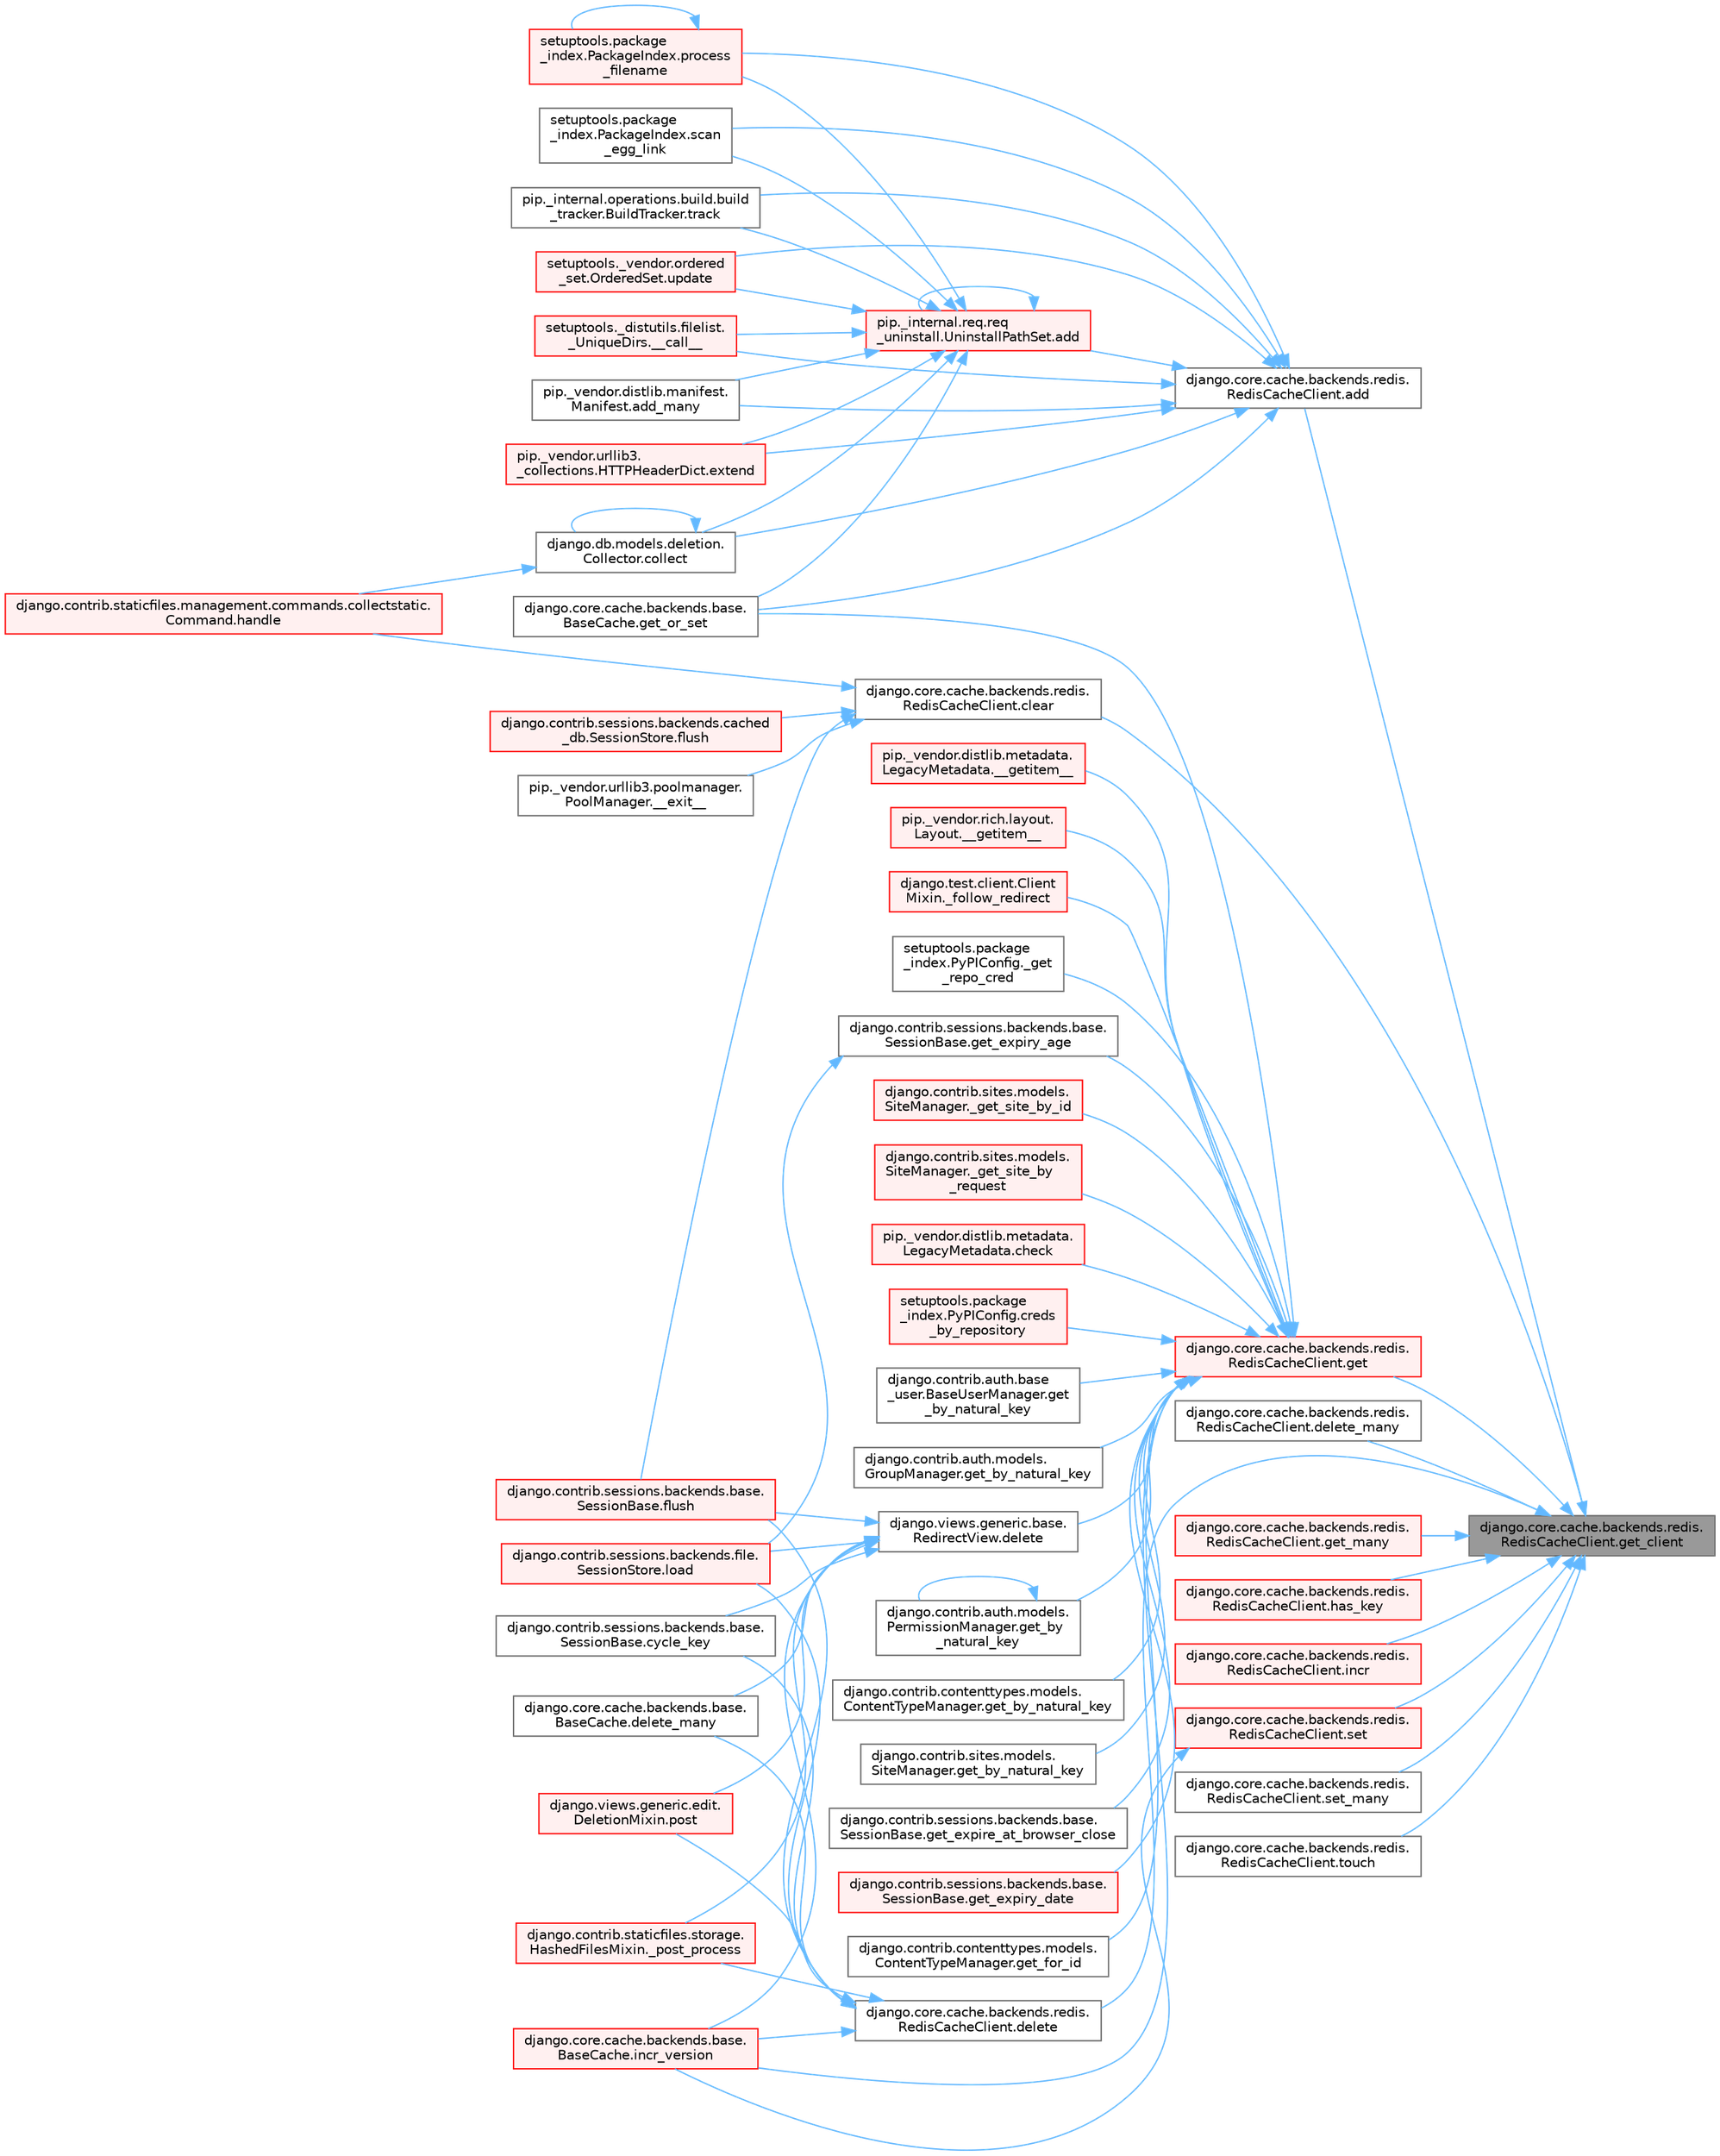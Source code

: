 digraph "django.core.cache.backends.redis.RedisCacheClient.get_client"
{
 // LATEX_PDF_SIZE
  bgcolor="transparent";
  edge [fontname=Helvetica,fontsize=10,labelfontname=Helvetica,labelfontsize=10];
  node [fontname=Helvetica,fontsize=10,shape=box,height=0.2,width=0.4];
  rankdir="RL";
  Node1 [id="Node000001",label="django.core.cache.backends.redis.\lRedisCacheClient.get_client",height=0.2,width=0.4,color="gray40", fillcolor="grey60", style="filled", fontcolor="black",tooltip=" "];
  Node1 -> Node2 [id="edge1_Node000001_Node000002",dir="back",color="steelblue1",style="solid",tooltip=" "];
  Node2 [id="Node000002",label="django.core.cache.backends.redis.\lRedisCacheClient.add",height=0.2,width=0.4,color="grey40", fillcolor="white", style="filled",URL="$classdjango_1_1core_1_1cache_1_1backends_1_1redis_1_1_redis_cache_client.html#a38d58b9a92fa6243e62635c678251410",tooltip=" "];
  Node2 -> Node3 [id="edge2_Node000002_Node000003",dir="back",color="steelblue1",style="solid",tooltip=" "];
  Node3 [id="Node000003",label="setuptools._distutils.filelist.\l_UniqueDirs.__call__",height=0.2,width=0.4,color="red", fillcolor="#FFF0F0", style="filled",URL="$classsetuptools_1_1__distutils_1_1filelist_1_1___unique_dirs.html#ae93f93be227a359a5acb33f43588be38",tooltip=" "];
  Node2 -> Node6 [id="edge3_Node000002_Node000006",dir="back",color="steelblue1",style="solid",tooltip=" "];
  Node6 [id="Node000006",label="pip._internal.req.req\l_uninstall.UninstallPathSet.add",height=0.2,width=0.4,color="red", fillcolor="#FFF0F0", style="filled",URL="$classpip_1_1__internal_1_1req_1_1req__uninstall_1_1_uninstall_path_set.html#ad34a919f45b9c89e6b0d59ec0d24ba4c",tooltip=" "];
  Node6 -> Node3 [id="edge4_Node000006_Node000003",dir="back",color="steelblue1",style="solid",tooltip=" "];
  Node6 -> Node6 [id="edge5_Node000006_Node000006",dir="back",color="steelblue1",style="solid",tooltip=" "];
  Node6 -> Node7 [id="edge6_Node000006_Node000007",dir="back",color="steelblue1",style="solid",tooltip=" "];
  Node7 [id="Node000007",label="pip._vendor.distlib.manifest.\lManifest.add_many",height=0.2,width=0.4,color="grey40", fillcolor="white", style="filled",URL="$classpip_1_1__vendor_1_1distlib_1_1manifest_1_1_manifest.html#aedd3a1430fdbbc656b0c203b798ad944",tooltip=" "];
  Node6 -> Node9 [id="edge7_Node000006_Node000009",dir="back",color="steelblue1",style="solid",tooltip=" "];
  Node9 [id="Node000009",label="django.db.models.deletion.\lCollector.collect",height=0.2,width=0.4,color="grey40", fillcolor="white", style="filled",URL="$classdjango_1_1db_1_1models_1_1deletion_1_1_collector.html#ae6d2a061dcb129755a51ced6ab45edad",tooltip=" "];
  Node9 -> Node9 [id="edge8_Node000009_Node000009",dir="back",color="steelblue1",style="solid",tooltip=" "];
  Node9 -> Node10 [id="edge9_Node000009_Node000010",dir="back",color="steelblue1",style="solid",tooltip=" "];
  Node10 [id="Node000010",label="django.contrib.staticfiles.management.commands.collectstatic.\lCommand.handle",height=0.2,width=0.4,color="red", fillcolor="#FFF0F0", style="filled",URL="$classdjango_1_1contrib_1_1staticfiles_1_1management_1_1commands_1_1collectstatic_1_1_command.html#a77042fe151f5e5c26990bdd187c9f21e",tooltip=" "];
  Node6 -> Node269 [id="edge10_Node000006_Node000269",dir="back",color="steelblue1",style="solid",tooltip=" "];
  Node269 [id="Node000269",label="pip._vendor.urllib3.\l_collections.HTTPHeaderDict.extend",height=0.2,width=0.4,color="red", fillcolor="#FFF0F0", style="filled",URL="$classpip_1_1__vendor_1_1urllib3_1_1__collections_1_1_h_t_t_p_header_dict.html#a2e1d7729c6ade1c90e37914063295d1f",tooltip=" "];
  Node6 -> Node749 [id="edge11_Node000006_Node000749",dir="back",color="steelblue1",style="solid",tooltip=" "];
  Node749 [id="Node000749",label="django.core.cache.backends.base.\lBaseCache.get_or_set",height=0.2,width=0.4,color="grey40", fillcolor="white", style="filled",URL="$classdjango_1_1core_1_1cache_1_1backends_1_1base_1_1_base_cache.html#ac478d532b4c2b74987f49ff8291e5343",tooltip=" "];
  Node6 -> Node750 [id="edge12_Node000006_Node000750",dir="back",color="steelblue1",style="solid",tooltip=" "];
  Node750 [id="Node000750",label="setuptools.package\l_index.PackageIndex.process\l_filename",height=0.2,width=0.4,color="red", fillcolor="#FFF0F0", style="filled",URL="$classsetuptools_1_1package__index_1_1_package_index.html#ab04da07ff3d457892f53ca1e671514cc",tooltip=" "];
  Node750 -> Node750 [id="edge13_Node000750_Node000750",dir="back",color="steelblue1",style="solid",tooltip=" "];
  Node6 -> Node759 [id="edge14_Node000006_Node000759",dir="back",color="steelblue1",style="solid",tooltip=" "];
  Node759 [id="Node000759",label="setuptools.package\l_index.PackageIndex.scan\l_egg_link",height=0.2,width=0.4,color="grey40", fillcolor="white", style="filled",URL="$classsetuptools_1_1package__index_1_1_package_index.html#a96dd6026fe8fc64412e12229e6188bc6",tooltip=" "];
  Node6 -> Node760 [id="edge15_Node000006_Node000760",dir="back",color="steelblue1",style="solid",tooltip=" "];
  Node760 [id="Node000760",label="pip._internal.operations.build.build\l_tracker.BuildTracker.track",height=0.2,width=0.4,color="grey40", fillcolor="white", style="filled",URL="$classpip_1_1__internal_1_1operations_1_1build_1_1build__tracker_1_1_build_tracker.html#a394d42a69664a5949488bfdfa79a8a1d",tooltip=" "];
  Node6 -> Node761 [id="edge16_Node000006_Node000761",dir="back",color="steelblue1",style="solid",tooltip=" "];
  Node761 [id="Node000761",label="setuptools._vendor.ordered\l_set.OrderedSet.update",height=0.2,width=0.4,color="red", fillcolor="#FFF0F0", style="filled",URL="$classsetuptools_1_1__vendor_1_1ordered__set_1_1_ordered_set.html#ad65452f0c741c86dce23bcba0a55c04e",tooltip=" "];
  Node2 -> Node7 [id="edge17_Node000002_Node000007",dir="back",color="steelblue1",style="solid",tooltip=" "];
  Node2 -> Node9 [id="edge18_Node000002_Node000009",dir="back",color="steelblue1",style="solid",tooltip=" "];
  Node2 -> Node269 [id="edge19_Node000002_Node000269",dir="back",color="steelblue1",style="solid",tooltip=" "];
  Node2 -> Node749 [id="edge20_Node000002_Node000749",dir="back",color="steelblue1",style="solid",tooltip=" "];
  Node2 -> Node750 [id="edge21_Node000002_Node000750",dir="back",color="steelblue1",style="solid",tooltip=" "];
  Node2 -> Node759 [id="edge22_Node000002_Node000759",dir="back",color="steelblue1",style="solid",tooltip=" "];
  Node2 -> Node760 [id="edge23_Node000002_Node000760",dir="back",color="steelblue1",style="solid",tooltip=" "];
  Node2 -> Node761 [id="edge24_Node000002_Node000761",dir="back",color="steelblue1",style="solid",tooltip=" "];
  Node1 -> Node3180 [id="edge25_Node000001_Node003180",dir="back",color="steelblue1",style="solid",tooltip=" "];
  Node3180 [id="Node003180",label="django.core.cache.backends.redis.\lRedisCacheClient.clear",height=0.2,width=0.4,color="grey40", fillcolor="white", style="filled",URL="$classdjango_1_1core_1_1cache_1_1backends_1_1redis_1_1_redis_cache_client.html#aeaa14fd87f6d60367334717b61ba5993",tooltip=" "];
  Node3180 -> Node119 [id="edge26_Node003180_Node000119",dir="back",color="steelblue1",style="solid",tooltip=" "];
  Node119 [id="Node000119",label="pip._vendor.urllib3.poolmanager.\lPoolManager.__exit__",height=0.2,width=0.4,color="grey40", fillcolor="white", style="filled",URL="$classpip_1_1__vendor_1_1urllib3_1_1poolmanager_1_1_pool_manager.html#a75163405928e50c780bcbf8921907136",tooltip=" "];
  Node3180 -> Node111 [id="edge27_Node003180_Node000111",dir="back",color="steelblue1",style="solid",tooltip=" "];
  Node111 [id="Node000111",label="django.contrib.sessions.backends.base.\lSessionBase.flush",height=0.2,width=0.4,color="red", fillcolor="#FFF0F0", style="filled",URL="$classdjango_1_1contrib_1_1sessions_1_1backends_1_1base_1_1_session_base.html#a915ab38003d5f0be1ce9f849583910bb",tooltip=" "];
  Node3180 -> Node120 [id="edge28_Node003180_Node000120",dir="back",color="steelblue1",style="solid",tooltip=" "];
  Node120 [id="Node000120",label="django.contrib.sessions.backends.cached\l_db.SessionStore.flush",height=0.2,width=0.4,color="red", fillcolor="#FFF0F0", style="filled",URL="$classdjango_1_1contrib_1_1sessions_1_1backends_1_1cached__db_1_1_session_store.html#a6df5f77231b222833b8d76f1a4b0c57d",tooltip=" "];
  Node3180 -> Node10 [id="edge29_Node003180_Node000010",dir="back",color="steelblue1",style="solid",tooltip=" "];
  Node1 -> Node3181 [id="edge30_Node000001_Node003181",dir="back",color="steelblue1",style="solid",tooltip=" "];
  Node3181 [id="Node003181",label="django.core.cache.backends.redis.\lRedisCacheClient.delete",height=0.2,width=0.4,color="grey40", fillcolor="white", style="filled",URL="$classdjango_1_1core_1_1cache_1_1backends_1_1redis_1_1_redis_cache_client.html#ad2bd6bf0bc4e0d4f8c4bd84d472dd4ec",tooltip=" "];
  Node3181 -> Node107 [id="edge31_Node003181_Node000107",dir="back",color="steelblue1",style="solid",tooltip=" "];
  Node107 [id="Node000107",label="django.contrib.staticfiles.storage.\lHashedFilesMixin._post_process",height=0.2,width=0.4,color="red", fillcolor="#FFF0F0", style="filled",URL="$classdjango_1_1contrib_1_1staticfiles_1_1storage_1_1_hashed_files_mixin.html#aa0c820223a4e686edd5d2c333d5a9336",tooltip=" "];
  Node3181 -> Node109 [id="edge32_Node003181_Node000109",dir="back",color="steelblue1",style="solid",tooltip=" "];
  Node109 [id="Node000109",label="django.contrib.sessions.backends.base.\lSessionBase.cycle_key",height=0.2,width=0.4,color="grey40", fillcolor="white", style="filled",URL="$classdjango_1_1contrib_1_1sessions_1_1backends_1_1base_1_1_session_base.html#a6955e9bebe4e5b7d463bccfcf9181016",tooltip=" "];
  Node3181 -> Node110 [id="edge33_Node003181_Node000110",dir="back",color="steelblue1",style="solid",tooltip=" "];
  Node110 [id="Node000110",label="django.core.cache.backends.base.\lBaseCache.delete_many",height=0.2,width=0.4,color="grey40", fillcolor="white", style="filled",URL="$classdjango_1_1core_1_1cache_1_1backends_1_1base_1_1_base_cache.html#a560226c6c5f05daec8c96ade18aa752b",tooltip=" "];
  Node3181 -> Node111 [id="edge34_Node003181_Node000111",dir="back",color="steelblue1",style="solid",tooltip=" "];
  Node3181 -> Node313 [id="edge35_Node003181_Node000313",dir="back",color="steelblue1",style="solid",tooltip=" "];
  Node313 [id="Node000313",label="django.core.cache.backends.base.\lBaseCache.incr_version",height=0.2,width=0.4,color="red", fillcolor="#FFF0F0", style="filled",URL="$classdjango_1_1core_1_1cache_1_1backends_1_1base_1_1_base_cache.html#a3ac7d74ffcfca67e2afee86ecf858b34",tooltip=" "];
  Node3181 -> Node309 [id="edge36_Node003181_Node000309",dir="back",color="steelblue1",style="solid",tooltip=" "];
  Node309 [id="Node000309",label="django.contrib.sessions.backends.file.\lSessionStore.load",height=0.2,width=0.4,color="red", fillcolor="#FFF0F0", style="filled",URL="$classdjango_1_1contrib_1_1sessions_1_1backends_1_1file_1_1_session_store.html#a408fa63512306fbaa7bbb62742f0295f",tooltip=" "];
  Node3181 -> Node315 [id="edge37_Node003181_Node000315",dir="back",color="steelblue1",style="solid",tooltip=" "];
  Node315 [id="Node000315",label="django.views.generic.edit.\lDeletionMixin.post",height=0.2,width=0.4,color="red", fillcolor="#FFF0F0", style="filled",URL="$classdjango_1_1views_1_1generic_1_1edit_1_1_deletion_mixin.html#a93358facc5cc6e84423e8471745b2a68",tooltip=" "];
  Node1 -> Node3182 [id="edge38_Node000001_Node003182",dir="back",color="steelblue1",style="solid",tooltip=" "];
  Node3182 [id="Node003182",label="django.core.cache.backends.redis.\lRedisCacheClient.delete_many",height=0.2,width=0.4,color="grey40", fillcolor="white", style="filled",URL="$classdjango_1_1core_1_1cache_1_1backends_1_1redis_1_1_redis_cache_client.html#ab5496d7c852fb1ba43d638600a5992fd",tooltip=" "];
  Node1 -> Node3183 [id="edge39_Node000001_Node003183",dir="back",color="steelblue1",style="solid",tooltip=" "];
  Node3183 [id="Node003183",label="django.core.cache.backends.redis.\lRedisCacheClient.get",height=0.2,width=0.4,color="red", fillcolor="#FFF0F0", style="filled",URL="$classdjango_1_1core_1_1cache_1_1backends_1_1redis_1_1_redis_cache_client.html#aa437370e2a6efba9f9cdf9beb76611ea",tooltip=" "];
  Node3183 -> Node102 [id="edge40_Node003183_Node000102",dir="back",color="steelblue1",style="solid",tooltip=" "];
  Node102 [id="Node000102",label="pip._vendor.distlib.metadata.\lLegacyMetadata.__getitem__",height=0.2,width=0.4,color="red", fillcolor="#FFF0F0", style="filled",URL="$classpip_1_1__vendor_1_1distlib_1_1metadata_1_1_legacy_metadata.html#a4bbfa90e12a85ff919edb328c979731c",tooltip=" "];
  Node3183 -> Node103 [id="edge41_Node003183_Node000103",dir="back",color="steelblue1",style="solid",tooltip=" "];
  Node103 [id="Node000103",label="pip._vendor.rich.layout.\lLayout.__getitem__",height=0.2,width=0.4,color="red", fillcolor="#FFF0F0", style="filled",URL="$classpip_1_1__vendor_1_1rich_1_1layout_1_1_layout.html#add0ab2d771b738c1d8f491d5fc922238",tooltip=" "];
  Node3183 -> Node104 [id="edge42_Node003183_Node000104",dir="back",color="steelblue1",style="solid",tooltip=" "];
  Node104 [id="Node000104",label="django.test.client.Client\lMixin._follow_redirect",height=0.2,width=0.4,color="red", fillcolor="#FFF0F0", style="filled",URL="$classdjango_1_1test_1_1client_1_1_client_mixin.html#a8ef9c674c0e06268a84a19666287c660",tooltip=" "];
  Node3183 -> Node1820 [id="edge43_Node003183_Node001820",dir="back",color="steelblue1",style="solid",tooltip=" "];
  Node1820 [id="Node001820",label="setuptools.package\l_index.PyPIConfig._get\l_repo_cred",height=0.2,width=0.4,color="grey40", fillcolor="white", style="filled",URL="$classsetuptools_1_1package__index_1_1_py_p_i_config.html#ae131b3373b6208486cc5f156eaa7265a",tooltip=" "];
  Node3183 -> Node1821 [id="edge44_Node003183_Node001821",dir="back",color="steelblue1",style="solid",tooltip=" "];
  Node1821 [id="Node001821",label="django.contrib.sites.models.\lSiteManager._get_site_by_id",height=0.2,width=0.4,color="red", fillcolor="#FFF0F0", style="filled",URL="$classdjango_1_1contrib_1_1sites_1_1models_1_1_site_manager.html#aa2caa86610079c1d43d51ecd4eeffdfd",tooltip=" "];
  Node3183 -> Node1823 [id="edge45_Node003183_Node001823",dir="back",color="steelblue1",style="solid",tooltip=" "];
  Node1823 [id="Node001823",label="django.contrib.sites.models.\lSiteManager._get_site_by\l_request",height=0.2,width=0.4,color="red", fillcolor="#FFF0F0", style="filled",URL="$classdjango_1_1contrib_1_1sites_1_1models_1_1_site_manager.html#afe4ac1f1603e7bc2e95bd348c30e9d81",tooltip=" "];
  Node3183 -> Node1824 [id="edge46_Node003183_Node001824",dir="back",color="steelblue1",style="solid",tooltip=" "];
  Node1824 [id="Node001824",label="pip._vendor.distlib.metadata.\lLegacyMetadata.check",height=0.2,width=0.4,color="red", fillcolor="#FFF0F0", style="filled",URL="$classpip_1_1__vendor_1_1distlib_1_1metadata_1_1_legacy_metadata.html#a9f3d75961911af2473c8092d354b3d85",tooltip=" "];
  Node3183 -> Node1825 [id="edge47_Node003183_Node001825",dir="back",color="steelblue1",style="solid",tooltip=" "];
  Node1825 [id="Node001825",label="setuptools.package\l_index.PyPIConfig.creds\l_by_repository",height=0.2,width=0.4,color="red", fillcolor="#FFF0F0", style="filled",URL="$classsetuptools_1_1package__index_1_1_py_p_i_config.html#a277b3e89479d171582044b5f9eb920a0",tooltip=" "];
  Node3183 -> Node1827 [id="edge48_Node003183_Node001827",dir="back",color="steelblue1",style="solid",tooltip=" "];
  Node1827 [id="Node001827",label="django.views.generic.base.\lRedirectView.delete",height=0.2,width=0.4,color="grey40", fillcolor="white", style="filled",URL="$classdjango_1_1views_1_1generic_1_1base_1_1_redirect_view.html#a7060a2e85ff141d1950dd42e436fb9f1",tooltip=" "];
  Node1827 -> Node107 [id="edge49_Node001827_Node000107",dir="back",color="steelblue1",style="solid",tooltip=" "];
  Node1827 -> Node109 [id="edge50_Node001827_Node000109",dir="back",color="steelblue1",style="solid",tooltip=" "];
  Node1827 -> Node110 [id="edge51_Node001827_Node000110",dir="back",color="steelblue1",style="solid",tooltip=" "];
  Node1827 -> Node111 [id="edge52_Node001827_Node000111",dir="back",color="steelblue1",style="solid",tooltip=" "];
  Node1827 -> Node313 [id="edge53_Node001827_Node000313",dir="back",color="steelblue1",style="solid",tooltip=" "];
  Node1827 -> Node309 [id="edge54_Node001827_Node000309",dir="back",color="steelblue1",style="solid",tooltip=" "];
  Node1827 -> Node315 [id="edge55_Node001827_Node000315",dir="back",color="steelblue1",style="solid",tooltip=" "];
  Node3183 -> Node1828 [id="edge56_Node003183_Node001828",dir="back",color="steelblue1",style="solid",tooltip=" "];
  Node1828 [id="Node001828",label="django.contrib.auth.base\l_user.BaseUserManager.get\l_by_natural_key",height=0.2,width=0.4,color="grey40", fillcolor="white", style="filled",URL="$classdjango_1_1contrib_1_1auth_1_1base__user_1_1_base_user_manager.html#a9e0cf0e3651ecbe163d9f87b076b0bf9",tooltip=" "];
  Node3183 -> Node1829 [id="edge57_Node003183_Node001829",dir="back",color="steelblue1",style="solid",tooltip=" "];
  Node1829 [id="Node001829",label="django.contrib.auth.models.\lGroupManager.get_by_natural_key",height=0.2,width=0.4,color="grey40", fillcolor="white", style="filled",URL="$classdjango_1_1contrib_1_1auth_1_1models_1_1_group_manager.html#af57a9a2ac1ef277ef6f1956f9d25293e",tooltip=" "];
  Node3183 -> Node1830 [id="edge58_Node003183_Node001830",dir="back",color="steelblue1",style="solid",tooltip=" "];
  Node1830 [id="Node001830",label="django.contrib.auth.models.\lPermissionManager.get_by\l_natural_key",height=0.2,width=0.4,color="grey40", fillcolor="white", style="filled",URL="$classdjango_1_1contrib_1_1auth_1_1models_1_1_permission_manager.html#a27621698d1bd2b3a2d73dbcd84db0cc3",tooltip=" "];
  Node1830 -> Node1830 [id="edge59_Node001830_Node001830",dir="back",color="steelblue1",style="solid",tooltip=" "];
  Node3183 -> Node1831 [id="edge60_Node003183_Node001831",dir="back",color="steelblue1",style="solid",tooltip=" "];
  Node1831 [id="Node001831",label="django.contrib.contenttypes.models.\lContentTypeManager.get_by_natural_key",height=0.2,width=0.4,color="grey40", fillcolor="white", style="filled",URL="$classdjango_1_1contrib_1_1contenttypes_1_1models_1_1_content_type_manager.html#aa19a7b03514cc1871e322fd5aeb2ecbe",tooltip=" "];
  Node3183 -> Node1832 [id="edge61_Node003183_Node001832",dir="back",color="steelblue1",style="solid",tooltip=" "];
  Node1832 [id="Node001832",label="django.contrib.sites.models.\lSiteManager.get_by_natural_key",height=0.2,width=0.4,color="grey40", fillcolor="white", style="filled",URL="$classdjango_1_1contrib_1_1sites_1_1models_1_1_site_manager.html#aeb05076243fd13bbdb7e1fe18794269c",tooltip=" "];
  Node3183 -> Node1833 [id="edge62_Node003183_Node001833",dir="back",color="steelblue1",style="solid",tooltip=" "];
  Node1833 [id="Node001833",label="django.contrib.sessions.backends.base.\lSessionBase.get_expire_at_browser_close",height=0.2,width=0.4,color="grey40", fillcolor="white", style="filled",URL="$classdjango_1_1contrib_1_1sessions_1_1backends_1_1base_1_1_session_base.html#a84c6c4afda960d505a1b2a7d3f97d75f",tooltip=" "];
  Node3183 -> Node1834 [id="edge63_Node003183_Node001834",dir="back",color="steelblue1",style="solid",tooltip=" "];
  Node1834 [id="Node001834",label="django.contrib.sessions.backends.base.\lSessionBase.get_expiry_age",height=0.2,width=0.4,color="grey40", fillcolor="white", style="filled",URL="$classdjango_1_1contrib_1_1sessions_1_1backends_1_1base_1_1_session_base.html#af853871a0f2af33b0fd38d04e9296e01",tooltip=" "];
  Node1834 -> Node309 [id="edge64_Node001834_Node000309",dir="back",color="steelblue1",style="solid",tooltip=" "];
  Node3183 -> Node1835 [id="edge65_Node003183_Node001835",dir="back",color="steelblue1",style="solid",tooltip=" "];
  Node1835 [id="Node001835",label="django.contrib.sessions.backends.base.\lSessionBase.get_expiry_date",height=0.2,width=0.4,color="red", fillcolor="#FFF0F0", style="filled",URL="$classdjango_1_1contrib_1_1sessions_1_1backends_1_1base_1_1_session_base.html#af87a5a48ca86a64f795e97f3529df849",tooltip=" "];
  Node3183 -> Node1837 [id="edge66_Node003183_Node001837",dir="back",color="steelblue1",style="solid",tooltip=" "];
  Node1837 [id="Node001837",label="django.contrib.contenttypes.models.\lContentTypeManager.get_for_id",height=0.2,width=0.4,color="grey40", fillcolor="white", style="filled",URL="$classdjango_1_1contrib_1_1contenttypes_1_1models_1_1_content_type_manager.html#a4f41aa06163cf8140d954a9d9ac0e99f",tooltip=" "];
  Node3183 -> Node749 [id="edge67_Node003183_Node000749",dir="back",color="steelblue1",style="solid",tooltip=" "];
  Node3183 -> Node313 [id="edge68_Node003183_Node000313",dir="back",color="steelblue1",style="solid",tooltip=" "];
  Node1 -> Node3184 [id="edge69_Node000001_Node003184",dir="back",color="steelblue1",style="solid",tooltip=" "];
  Node3184 [id="Node003184",label="django.core.cache.backends.redis.\lRedisCacheClient.get_many",height=0.2,width=0.4,color="red", fillcolor="#FFF0F0", style="filled",URL="$classdjango_1_1core_1_1cache_1_1backends_1_1redis_1_1_redis_cache_client.html#af4be26527847131d227c17e30a1e107c",tooltip=" "];
  Node1 -> Node3185 [id="edge70_Node000001_Node003185",dir="back",color="steelblue1",style="solid",tooltip=" "];
  Node3185 [id="Node003185",label="django.core.cache.backends.redis.\lRedisCacheClient.has_key",height=0.2,width=0.4,color="red", fillcolor="#FFF0F0", style="filled",URL="$classdjango_1_1core_1_1cache_1_1backends_1_1redis_1_1_redis_cache_client.html#af657e74970dc9d85e28d843fb20b8a66",tooltip=" "];
  Node1 -> Node3186 [id="edge71_Node000001_Node003186",dir="back",color="steelblue1",style="solid",tooltip=" "];
  Node3186 [id="Node003186",label="django.core.cache.backends.redis.\lRedisCacheClient.incr",height=0.2,width=0.4,color="red", fillcolor="#FFF0F0", style="filled",URL="$classdjango_1_1core_1_1cache_1_1backends_1_1redis_1_1_redis_cache_client.html#a4061339c70451cc0d14e641415be6783",tooltip=" "];
  Node1 -> Node3187 [id="edge72_Node000001_Node003187",dir="back",color="steelblue1",style="solid",tooltip=" "];
  Node3187 [id="Node003187",label="django.core.cache.backends.redis.\lRedisCacheClient.set",height=0.2,width=0.4,color="red", fillcolor="#FFF0F0", style="filled",URL="$classdjango_1_1core_1_1cache_1_1backends_1_1redis_1_1_redis_cache_client.html#a2cafaaab54553f9af5555d14eb41655b",tooltip=" "];
  Node3187 -> Node313 [id="edge73_Node003187_Node000313",dir="back",color="steelblue1",style="solid",tooltip=" "];
  Node1 -> Node3188 [id="edge74_Node000001_Node003188",dir="back",color="steelblue1",style="solid",tooltip=" "];
  Node3188 [id="Node003188",label="django.core.cache.backends.redis.\lRedisCacheClient.set_many",height=0.2,width=0.4,color="grey40", fillcolor="white", style="filled",URL="$classdjango_1_1core_1_1cache_1_1backends_1_1redis_1_1_redis_cache_client.html#a30e82e84bf78742d50922c424f2ce2f8",tooltip=" "];
  Node1 -> Node3189 [id="edge75_Node000001_Node003189",dir="back",color="steelblue1",style="solid",tooltip=" "];
  Node3189 [id="Node003189",label="django.core.cache.backends.redis.\lRedisCacheClient.touch",height=0.2,width=0.4,color="grey40", fillcolor="white", style="filled",URL="$classdjango_1_1core_1_1cache_1_1backends_1_1redis_1_1_redis_cache_client.html#ae4a4f4894ce8eb26d5206534aab73238",tooltip=" "];
}
